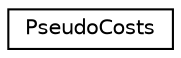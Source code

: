 digraph "Graphical Class Hierarchy"
{
 // LATEX_PDF_SIZE
  edge [fontname="Helvetica",fontsize="10",labelfontname="Helvetica",labelfontsize="10"];
  node [fontname="Helvetica",fontsize="10",shape=record];
  rankdir="LR";
  Node0 [label="PseudoCosts",height=0.2,width=0.4,color="black", fillcolor="white", style="filled",URL="$classoperations__research_1_1sat_1_1_pseudo_costs.html",tooltip=" "];
}
